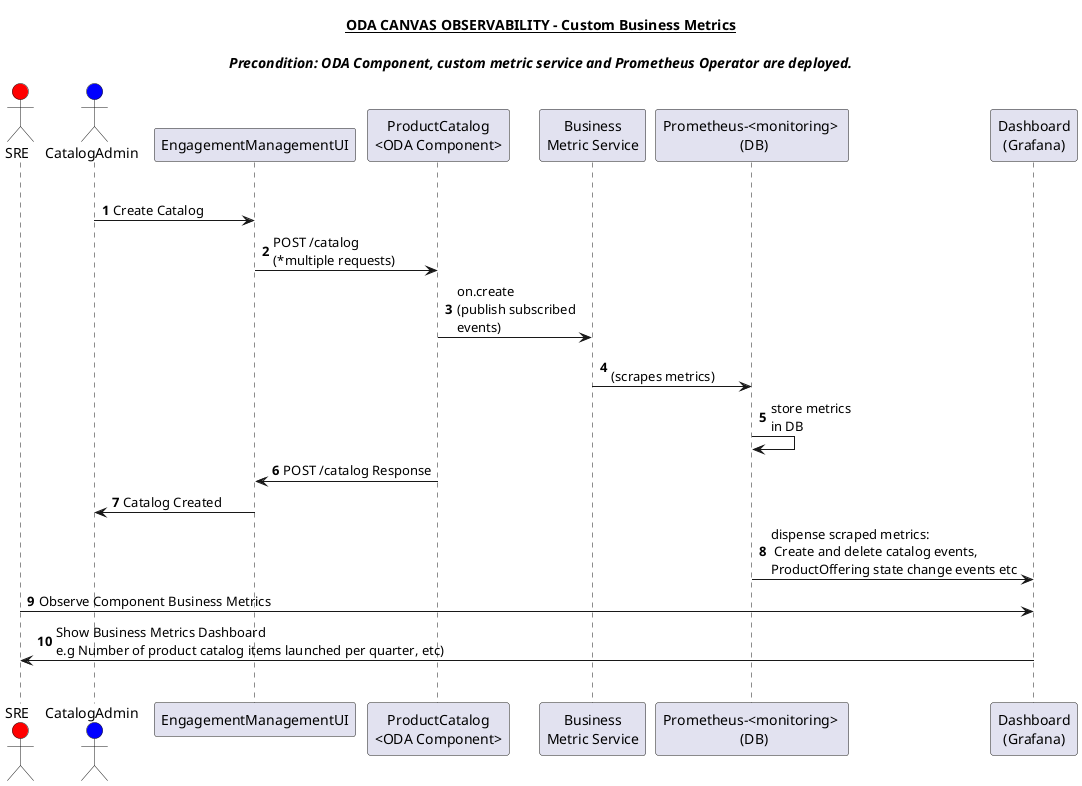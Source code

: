 @startuml
autonumber
title
 <u>ODA CANVAS OBSERVABILITY - Custom Business Metrics</u>
 
 <i>Precondition: ODA Component, custom metric service and Prometheus Operator are deployed.</i>
end title
actor "SRE" #red
actor "CatalogAdmin" #blue



|||
EngagementManagementUI <- "CatalogAdmin" : Create Catalog 
EngagementManagementUI -> "ProductCatalog\n<ODA Component>" : POST /catalog \n(*multiple requests)
"ProductCatalog\n<ODA Component>" -> "Business\nMetric Service": on.create \n(publish subscribed\nevents) 
"Business\nMetric Service" -> "Prometheus-<monitoring> \n (DB)": \n(scrapes metrics) 
"Prometheus-<monitoring> \n (DB)" -> "Prometheus-<monitoring> \n (DB)": store metrics \nin DB
EngagementManagementUI <- "ProductCatalog\n<ODA Component>" : POST /catalog Response
EngagementManagementUI -> "CatalogAdmin" : Catalog Created 
"Prometheus-<monitoring> \n (DB)" -> "Dashboard\n(Grafana)": dispense scraped metrics: \n Create and delete catalog events,\nProductOffering state change events etc
"SRE" -> "Dashboard\n(Grafana)": Observe Component Business Metrics
"SRE" <- "Dashboard\n(Grafana)": Show Business Metrics Dashboard \ne.g Number of product catalog items launched per quarter, etc)
|||

@enduml